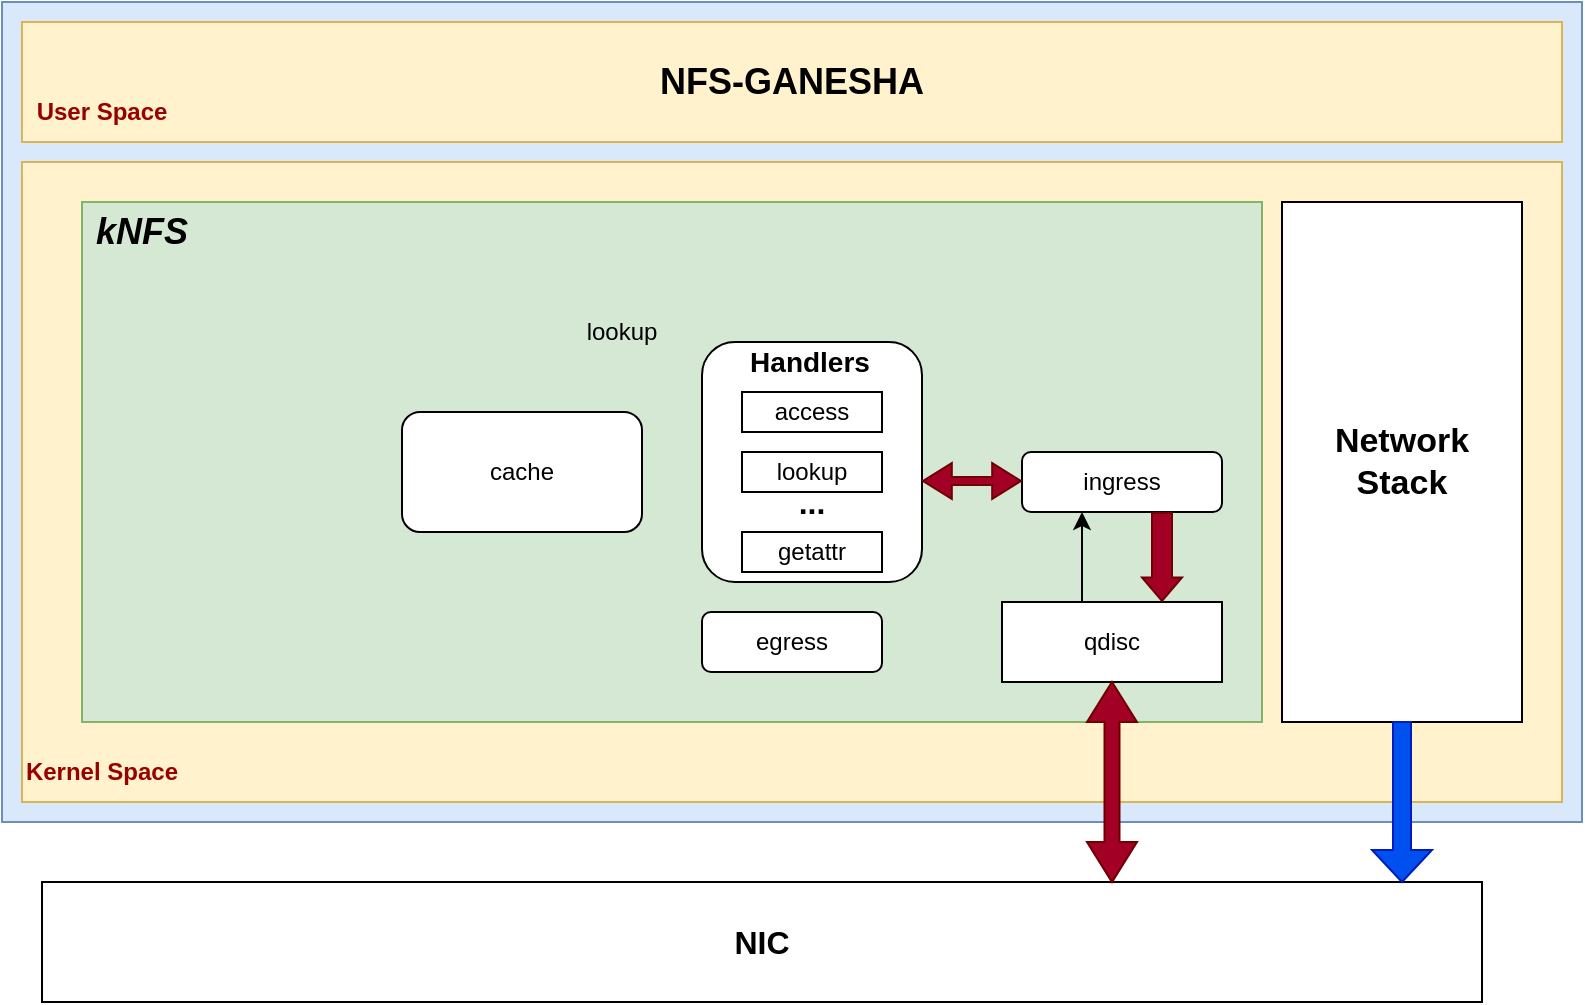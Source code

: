 <mxfile version="21.3.5" type="github">
  <diagram name="第 1 页" id="lMDj3vS_iH2XKWsvDy5g">
    <mxGraphModel dx="994" dy="581" grid="1" gridSize="10" guides="1" tooltips="1" connect="1" arrows="1" fold="1" page="1" pageScale="1" pageWidth="827" pageHeight="1169" math="0" shadow="0">
      <root>
        <mxCell id="0" />
        <mxCell id="1" parent="0" />
        <mxCell id="yOJ6stdo72_agYnsj1yz-1" value="" style="rounded=20;whiteSpace=wrap;html=1;fillColor=#dae8fc;strokeColor=#6c8ebf;" parent="1" vertex="1">
          <mxGeometry x="10" y="180" width="790" height="410" as="geometry" />
        </mxCell>
        <mxCell id="yOJ6stdo72_agYnsj1yz-2" value="&lt;b&gt;&lt;font style=&quot;font-size: 16px;&quot;&gt;NIC&lt;/font&gt;&lt;/b&gt;" style="rounded=0;whiteSpace=wrap;html=1;" parent="1" vertex="1">
          <mxGeometry x="30" y="620" width="720" height="60" as="geometry" />
        </mxCell>
        <mxCell id="yOJ6stdo72_agYnsj1yz-4" value="" style="rounded=0;whiteSpace=wrap;html=1;fillColor=#fff2cc;strokeColor=#d6b656;" parent="1" vertex="1">
          <mxGeometry x="20" y="260" width="770" height="320" as="geometry" />
        </mxCell>
        <mxCell id="yOJ6stdo72_agYnsj1yz-5" value="&lt;b&gt;&lt;font style=&quot;font-size: 18px;&quot;&gt;NFS-GANESHA&lt;/font&gt;&lt;/b&gt;" style="rounded=0;whiteSpace=wrap;html=1;fillColor=#fff2cc;strokeColor=#d6b656;" parent="1" vertex="1">
          <mxGeometry x="20" y="190" width="770" height="60" as="geometry" />
        </mxCell>
        <mxCell id="yOJ6stdo72_agYnsj1yz-7" value="&lt;h4&gt;&lt;font color=&quot;#990000&quot;&gt;User Space&lt;/font&gt;&lt;/h4&gt;" style="text;html=1;strokeColor=none;fillColor=none;align=center;verticalAlign=middle;whiteSpace=wrap;rounded=0;" parent="1" vertex="1">
          <mxGeometry x="20" y="220" width="80" height="30" as="geometry" />
        </mxCell>
        <mxCell id="yOJ6stdo72_agYnsj1yz-8" value="&lt;h4&gt;&lt;font color=&quot;#990000&quot;&gt;Kernel Space&lt;/font&gt;&lt;/h4&gt;" style="text;html=1;strokeColor=none;fillColor=none;align=center;verticalAlign=middle;whiteSpace=wrap;rounded=0;" parent="1" vertex="1">
          <mxGeometry x="20" y="550" width="80" height="30" as="geometry" />
        </mxCell>
        <mxCell id="yOJ6stdo72_agYnsj1yz-11" value="" style="rounded=0;whiteSpace=wrap;html=1;fillColor=#d5e8d4;strokeColor=#82b366;" parent="1" vertex="1">
          <mxGeometry x="50" y="280" width="590" height="260" as="geometry" />
        </mxCell>
        <mxCell id="yOJ6stdo72_agYnsj1yz-9" value="qdisc" style="rounded=0;whiteSpace=wrap;html=1;" parent="1" vertex="1">
          <mxGeometry x="510" y="480" width="110" height="40" as="geometry" />
        </mxCell>
        <mxCell id="yOJ6stdo72_agYnsj1yz-12" value="&lt;b&gt;&lt;i&gt;&lt;font style=&quot;font-size: 18px;&quot;&gt;kNFS&lt;/font&gt;&lt;/i&gt;&lt;/b&gt;" style="text;html=1;strokeColor=none;fillColor=none;align=center;verticalAlign=middle;whiteSpace=wrap;rounded=0;" parent="1" vertex="1">
          <mxGeometry x="50" y="280" width="60" height="30" as="geometry" />
        </mxCell>
        <mxCell id="yOJ6stdo72_agYnsj1yz-13" value="&lt;b style=&quot;font-size: 17px;&quot;&gt;Network&lt;br&gt;Stack&lt;/b&gt;" style="rounded=0;whiteSpace=wrap;html=1;" parent="1" vertex="1">
          <mxGeometry x="650" y="280" width="120" height="260" as="geometry" />
        </mxCell>
        <mxCell id="yOJ6stdo72_agYnsj1yz-14" value="" style="shape=doubleArrow;direction=south;whiteSpace=wrap;html=1;fillColor=#a20025;fontColor=#ffffff;strokeColor=#6F0000;" parent="1" vertex="1">
          <mxGeometry x="552.5" y="520" width="25" height="100" as="geometry" />
        </mxCell>
        <mxCell id="yOJ6stdo72_agYnsj1yz-15" value="" style="shape=singleArrow;direction=south;whiteSpace=wrap;html=1;fillColor=#0050ef;fontColor=#ffffff;strokeColor=#001DBC;" parent="1" vertex="1">
          <mxGeometry x="695" y="540" width="30" height="80" as="geometry" />
        </mxCell>
        <mxCell id="yOJ6stdo72_agYnsj1yz-16" value="cache" style="rounded=1;whiteSpace=wrap;html=1;" parent="1" vertex="1">
          <mxGeometry x="210" y="385" width="120" height="60" as="geometry" />
        </mxCell>
        <mxCell id="yOJ6stdo72_agYnsj1yz-17" value="ingress" style="rounded=1;whiteSpace=wrap;html=1;" parent="1" vertex="1">
          <mxGeometry x="520" y="405" width="100" height="30" as="geometry" />
        </mxCell>
        <mxCell id="yOJ6stdo72_agYnsj1yz-18" value="egress" style="rounded=1;whiteSpace=wrap;html=1;" parent="1" vertex="1">
          <mxGeometry x="360" y="485" width="90" height="30" as="geometry" />
        </mxCell>
        <mxCell id="yOJ6stdo72_agYnsj1yz-21" value="lookup" style="text;html=1;strokeColor=none;fillColor=none;align=center;verticalAlign=middle;whiteSpace=wrap;rounded=0;" parent="1" vertex="1">
          <mxGeometry x="290" y="330" width="60" height="30" as="geometry" />
        </mxCell>
        <mxCell id="yOJ6stdo72_agYnsj1yz-23" value="" style="shape=flexArrow;endArrow=classic;html=1;rounded=0;endWidth=9;endSize=3.6;fillColor=#a20025;strokeColor=#6F0000;" parent="1" edge="1">
          <mxGeometry width="50" height="50" relative="1" as="geometry">
            <mxPoint x="590" y="435" as="sourcePoint" />
            <mxPoint x="590" y="480" as="targetPoint" />
          </mxGeometry>
        </mxCell>
        <mxCell id="yOJ6stdo72_agYnsj1yz-24" value="" style="endArrow=classic;html=1;rounded=0;" parent="1" edge="1">
          <mxGeometry width="50" height="50" relative="1" as="geometry">
            <mxPoint x="550" y="480" as="sourcePoint" />
            <mxPoint x="550" y="435" as="targetPoint" />
          </mxGeometry>
        </mxCell>
        <mxCell id="JF-g7HKyl8JPYLveSICX-1" value="" style="rounded=1;whiteSpace=wrap;html=1;" vertex="1" parent="1">
          <mxGeometry x="360" y="350" width="110" height="120" as="geometry" />
        </mxCell>
        <mxCell id="JF-g7HKyl8JPYLveSICX-2" value="access" style="rounded=0;whiteSpace=wrap;html=1;" vertex="1" parent="1">
          <mxGeometry x="380" y="375" width="70" height="20" as="geometry" />
        </mxCell>
        <mxCell id="JF-g7HKyl8JPYLveSICX-3" value="&lt;b&gt;&lt;font style=&quot;font-size: 14px;&quot;&gt;Handlers&lt;/font&gt;&lt;/b&gt;" style="text;html=1;strokeColor=none;fillColor=none;align=center;verticalAlign=middle;whiteSpace=wrap;rounded=0;" vertex="1" parent="1">
          <mxGeometry x="384" y="345" width="60" height="30" as="geometry" />
        </mxCell>
        <mxCell id="JF-g7HKyl8JPYLveSICX-6" value="lookup" style="rounded=0;whiteSpace=wrap;html=1;" vertex="1" parent="1">
          <mxGeometry x="380" y="405" width="70" height="20" as="geometry" />
        </mxCell>
        <mxCell id="JF-g7HKyl8JPYLveSICX-7" value="getattr" style="rounded=0;whiteSpace=wrap;html=1;" vertex="1" parent="1">
          <mxGeometry x="380" y="445" width="70" height="20" as="geometry" />
        </mxCell>
        <mxCell id="JF-g7HKyl8JPYLveSICX-14" value="" style="shape=flexArrow;endArrow=classic;startArrow=classic;html=1;rounded=0;endWidth=13;endSize=4.47;width=4;startWidth=13;startSize=4.47;fillColor=#a20025;strokeColor=#6F0000;" edge="1" parent="1">
          <mxGeometry width="100" height="100" relative="1" as="geometry">
            <mxPoint x="470" y="419.5" as="sourcePoint" />
            <mxPoint x="520" y="419.5" as="targetPoint" />
            <Array as="points" />
          </mxGeometry>
        </mxCell>
        <mxCell id="JF-g7HKyl8JPYLveSICX-16" value="&lt;b&gt;&lt;font style=&quot;font-size: 16px;&quot;&gt;...&lt;/font&gt;&lt;/b&gt;" style="text;html=1;strokeColor=none;fillColor=none;align=center;verticalAlign=middle;whiteSpace=wrap;rounded=0;" vertex="1" parent="1">
          <mxGeometry x="385" y="415" width="60" height="30" as="geometry" />
        </mxCell>
      </root>
    </mxGraphModel>
  </diagram>
</mxfile>
